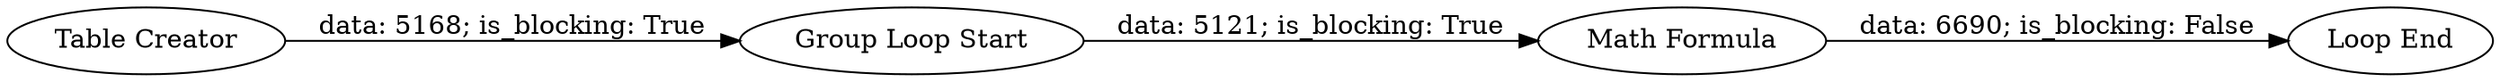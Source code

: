 digraph {
	"-3545708708460568079_6" [label="Group Loop Start"]
	"-3545708708460568079_5" [label="Math Formula"]
	"-3545708708460568079_4" [label="Table Creator"]
	"-3545708708460568079_7" [label="Loop End"]
	"-3545708708460568079_4" -> "-3545708708460568079_6" [label="data: 5168; is_blocking: True"]
	"-3545708708460568079_5" -> "-3545708708460568079_7" [label="data: 6690; is_blocking: False"]
	"-3545708708460568079_6" -> "-3545708708460568079_5" [label="data: 5121; is_blocking: True"]
	rankdir=LR
}
